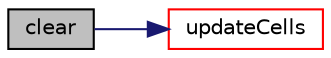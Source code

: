 digraph "clear"
{
  bgcolor="transparent";
  edge [fontname="Helvetica",fontsize="10",labelfontname="Helvetica",labelfontsize="10"];
  node [fontname="Helvetica",fontsize="10",shape=record];
  rankdir="LR";
  Node1067 [label="clear",height=0.2,width=0.4,color="black", fillcolor="grey75", style="filled", fontcolor="black"];
  Node1067 -> Node1068 [color="midnightblue",fontsize="10",style="solid",fontname="Helvetica"];
  Node1068 [label="updateCells",height=0.2,width=0.4,color="red",URL="$a26129.html#adf585f3d2f8c4e234c036801b6b41611",tooltip="Update the rotation for a list of cells. "];
}
